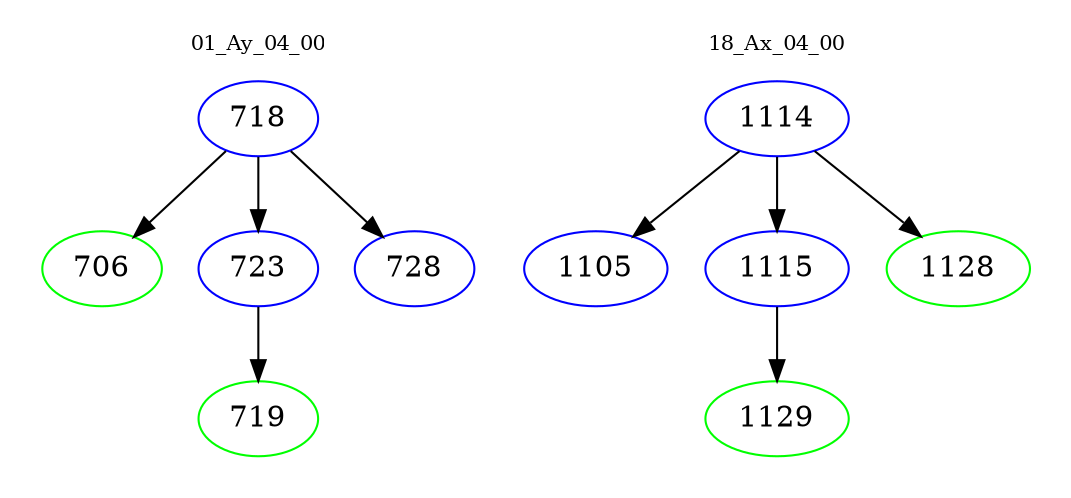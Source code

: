 digraph{
subgraph cluster_0 {
color = white
label = "01_Ay_04_00";
fontsize=10;
T0_718 [label="718", color="blue"]
T0_718 -> T0_706 [color="black"]
T0_706 [label="706", color="green"]
T0_718 -> T0_723 [color="black"]
T0_723 [label="723", color="blue"]
T0_723 -> T0_719 [color="black"]
T0_719 [label="719", color="green"]
T0_718 -> T0_728 [color="black"]
T0_728 [label="728", color="blue"]
}
subgraph cluster_1 {
color = white
label = "18_Ax_04_00";
fontsize=10;
T1_1114 [label="1114", color="blue"]
T1_1114 -> T1_1105 [color="black"]
T1_1105 [label="1105", color="blue"]
T1_1114 -> T1_1115 [color="black"]
T1_1115 [label="1115", color="blue"]
T1_1115 -> T1_1129 [color="black"]
T1_1129 [label="1129", color="green"]
T1_1114 -> T1_1128 [color="black"]
T1_1128 [label="1128", color="green"]
}
}
